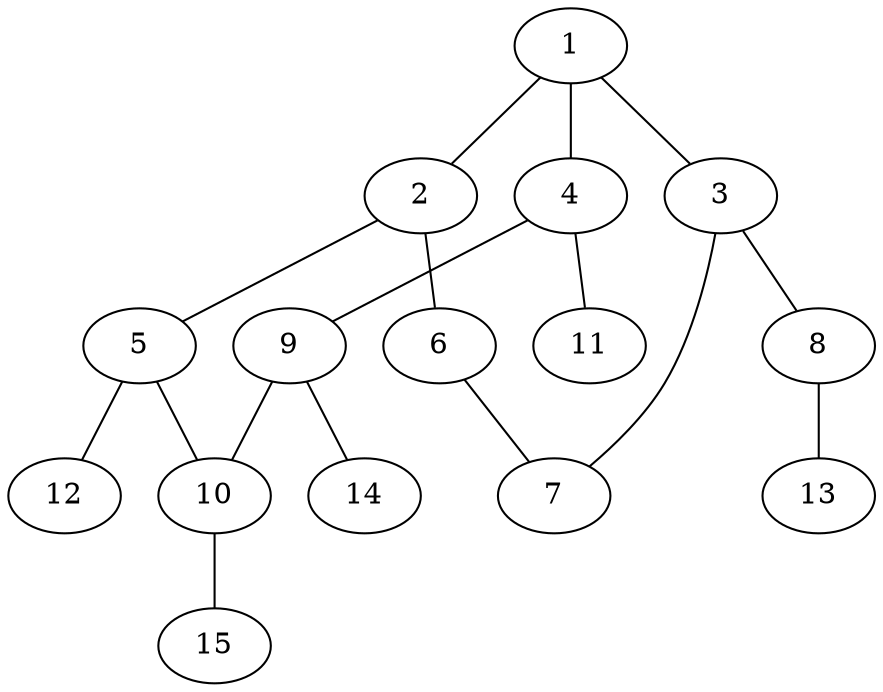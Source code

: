 graph molecule_1505 {
	1	 [chem=C];
	2	 [chem=C];
	1 -- 2	 [valence=2];
	3	 [chem=C];
	1 -- 3	 [valence=1];
	4	 [chem=C];
	1 -- 4	 [valence=1];
	5	 [chem=C];
	2 -- 5	 [valence=1];
	6	 [chem=S];
	2 -- 6	 [valence=1];
	7	 [chem=N];
	3 -- 7	 [valence=2];
	8	 [chem=O];
	3 -- 8	 [valence=1];
	9	 [chem=C];
	4 -- 9	 [valence=2];
	11	 [chem=H];
	4 -- 11	 [valence=1];
	10	 [chem=C];
	5 -- 10	 [valence=2];
	12	 [chem=H];
	5 -- 12	 [valence=1];
	6 -- 7	 [valence=1];
	13	 [chem=H];
	8 -- 13	 [valence=1];
	9 -- 10	 [valence=1];
	14	 [chem=H];
	9 -- 14	 [valence=1];
	15	 [chem=H];
	10 -- 15	 [valence=1];
}
